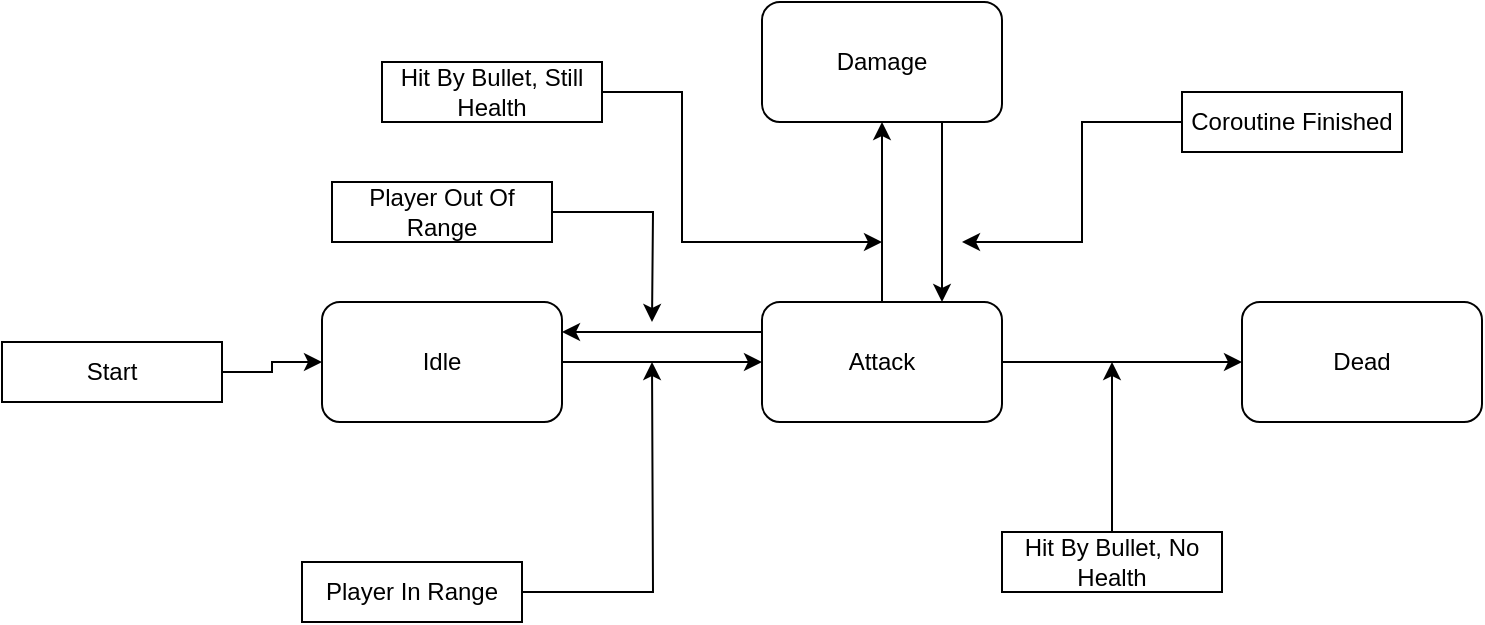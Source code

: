 <mxfile version="12.1.8" type="device" pages="1"><diagram id="p__X_aL9bOOC53DAubfS" name="Page-1"><mxGraphModel dx="1038" dy="548" grid="1" gridSize="10" guides="1" tooltips="1" connect="1" arrows="1" fold="1" page="1" pageScale="1" pageWidth="850" pageHeight="1100" math="0" shadow="0"><root><mxCell id="0"/><mxCell id="1" parent="0"/><mxCell id="q39OrVcNqUyzXBUW6bW9-2" style="edgeStyle=orthogonalEdgeStyle;rounded=0;orthogonalLoop=1;jettySize=auto;html=1;entryX=0;entryY=0.5;entryDx=0;entryDy=0;" edge="1" parent="1" source="q39OrVcNqUyzXBUW6bW9-1" target="q39OrVcNqUyzXBUW6bW9-3"><mxGeometry relative="1" as="geometry"><mxPoint x="430" y="240" as="targetPoint"/></mxGeometry></mxCell><mxCell id="q39OrVcNqUyzXBUW6bW9-1" value="Idle" style="rounded=1;whiteSpace=wrap;html=1;" vertex="1" parent="1"><mxGeometry x="180" y="210" width="120" height="60" as="geometry"/></mxCell><mxCell id="q39OrVcNqUyzXBUW6bW9-6" style="edgeStyle=orthogonalEdgeStyle;rounded=0;orthogonalLoop=1;jettySize=auto;html=1;entryX=0.5;entryY=1;entryDx=0;entryDy=0;" edge="1" parent="1" source="q39OrVcNqUyzXBUW6bW9-3" target="q39OrVcNqUyzXBUW6bW9-4"><mxGeometry relative="1" as="geometry"/></mxCell><mxCell id="q39OrVcNqUyzXBUW6bW9-7" style="edgeStyle=orthogonalEdgeStyle;rounded=0;orthogonalLoop=1;jettySize=auto;html=1;entryX=0;entryY=0.5;entryDx=0;entryDy=0;" edge="1" parent="1" source="q39OrVcNqUyzXBUW6bW9-3" target="q39OrVcNqUyzXBUW6bW9-5"><mxGeometry relative="1" as="geometry"/></mxCell><mxCell id="q39OrVcNqUyzXBUW6bW9-9" style="edgeStyle=orthogonalEdgeStyle;rounded=0;orthogonalLoop=1;jettySize=auto;html=1;exitX=0;exitY=0.25;exitDx=0;exitDy=0;entryX=1;entryY=0.25;entryDx=0;entryDy=0;" edge="1" parent="1" source="q39OrVcNqUyzXBUW6bW9-3" target="q39OrVcNqUyzXBUW6bW9-1"><mxGeometry relative="1" as="geometry"/></mxCell><mxCell id="q39OrVcNqUyzXBUW6bW9-3" value="Attack" style="rounded=1;whiteSpace=wrap;html=1;" vertex="1" parent="1"><mxGeometry x="400" y="210" width="120" height="60" as="geometry"/></mxCell><mxCell id="q39OrVcNqUyzXBUW6bW9-11" style="edgeStyle=orthogonalEdgeStyle;rounded=0;orthogonalLoop=1;jettySize=auto;html=1;exitX=0.75;exitY=1;exitDx=0;exitDy=0;entryX=0.75;entryY=0;entryDx=0;entryDy=0;" edge="1" parent="1" source="q39OrVcNqUyzXBUW6bW9-4" target="q39OrVcNqUyzXBUW6bW9-3"><mxGeometry relative="1" as="geometry"/></mxCell><mxCell id="q39OrVcNqUyzXBUW6bW9-4" value="Damage" style="rounded=1;whiteSpace=wrap;html=1;" vertex="1" parent="1"><mxGeometry x="400" y="60" width="120" height="60" as="geometry"/></mxCell><mxCell id="q39OrVcNqUyzXBUW6bW9-5" value="Dead" style="rounded=1;whiteSpace=wrap;html=1;" vertex="1" parent="1"><mxGeometry x="640" y="210" width="120" height="60" as="geometry"/></mxCell><mxCell id="q39OrVcNqUyzXBUW6bW9-13" style="edgeStyle=orthogonalEdgeStyle;rounded=0;orthogonalLoop=1;jettySize=auto;html=1;" edge="1" parent="1" source="q39OrVcNqUyzXBUW6bW9-12"><mxGeometry relative="1" as="geometry"><mxPoint x="345" y="240" as="targetPoint"/></mxGeometry></mxCell><mxCell id="q39OrVcNqUyzXBUW6bW9-12" value="Player In Range" style="rounded=0;whiteSpace=wrap;html=1;" vertex="1" parent="1"><mxGeometry x="170" y="340" width="110" height="30" as="geometry"/></mxCell><mxCell id="q39OrVcNqUyzXBUW6bW9-16" style="edgeStyle=orthogonalEdgeStyle;rounded=0;orthogonalLoop=1;jettySize=auto;html=1;" edge="1" parent="1" source="q39OrVcNqUyzXBUW6bW9-15"><mxGeometry relative="1" as="geometry"><mxPoint x="345" y="220" as="targetPoint"/></mxGeometry></mxCell><mxCell id="q39OrVcNqUyzXBUW6bW9-15" value="Player Out Of Range" style="rounded=0;whiteSpace=wrap;html=1;" vertex="1" parent="1"><mxGeometry x="185" y="150" width="110" height="30" as="geometry"/></mxCell><mxCell id="q39OrVcNqUyzXBUW6bW9-18" style="edgeStyle=orthogonalEdgeStyle;rounded=0;orthogonalLoop=1;jettySize=auto;html=1;" edge="1" parent="1" source="q39OrVcNqUyzXBUW6bW9-17"><mxGeometry relative="1" as="geometry"><mxPoint x="460" y="180" as="targetPoint"/><Array as="points"><mxPoint x="360" y="105"/></Array></mxGeometry></mxCell><mxCell id="q39OrVcNqUyzXBUW6bW9-17" value="Hit By Bullet, Still Health" style="rounded=0;whiteSpace=wrap;html=1;" vertex="1" parent="1"><mxGeometry x="210" y="90" width="110" height="30" as="geometry"/></mxCell><mxCell id="q39OrVcNqUyzXBUW6bW9-20" style="edgeStyle=orthogonalEdgeStyle;rounded=0;orthogonalLoop=1;jettySize=auto;html=1;" edge="1" parent="1" source="q39OrVcNqUyzXBUW6bW9-19"><mxGeometry relative="1" as="geometry"><mxPoint x="500" y="180" as="targetPoint"/><Array as="points"><mxPoint x="560" y="120"/><mxPoint x="560" y="180"/></Array></mxGeometry></mxCell><mxCell id="q39OrVcNqUyzXBUW6bW9-19" value="Coroutine Finished" style="rounded=0;whiteSpace=wrap;html=1;" vertex="1" parent="1"><mxGeometry x="610" y="105" width="110" height="30" as="geometry"/></mxCell><mxCell id="q39OrVcNqUyzXBUW6bW9-22" style="edgeStyle=orthogonalEdgeStyle;rounded=0;orthogonalLoop=1;jettySize=auto;html=1;" edge="1" parent="1" source="q39OrVcNqUyzXBUW6bW9-21"><mxGeometry relative="1" as="geometry"><mxPoint x="575" y="240" as="targetPoint"/></mxGeometry></mxCell><mxCell id="q39OrVcNqUyzXBUW6bW9-21" value="Hit By Bullet, No Health" style="rounded=0;whiteSpace=wrap;html=1;" vertex="1" parent="1"><mxGeometry x="520" y="325" width="110" height="30" as="geometry"/></mxCell><mxCell id="q39OrVcNqUyzXBUW6bW9-24" style="edgeStyle=orthogonalEdgeStyle;rounded=0;orthogonalLoop=1;jettySize=auto;html=1;" edge="1" parent="1" source="q39OrVcNqUyzXBUW6bW9-23" target="q39OrVcNqUyzXBUW6bW9-1"><mxGeometry relative="1" as="geometry"/></mxCell><mxCell id="q39OrVcNqUyzXBUW6bW9-23" value="Start" style="rounded=0;whiteSpace=wrap;html=1;" vertex="1" parent="1"><mxGeometry x="20" y="230" width="110" height="30" as="geometry"/></mxCell></root></mxGraphModel></diagram></mxfile>